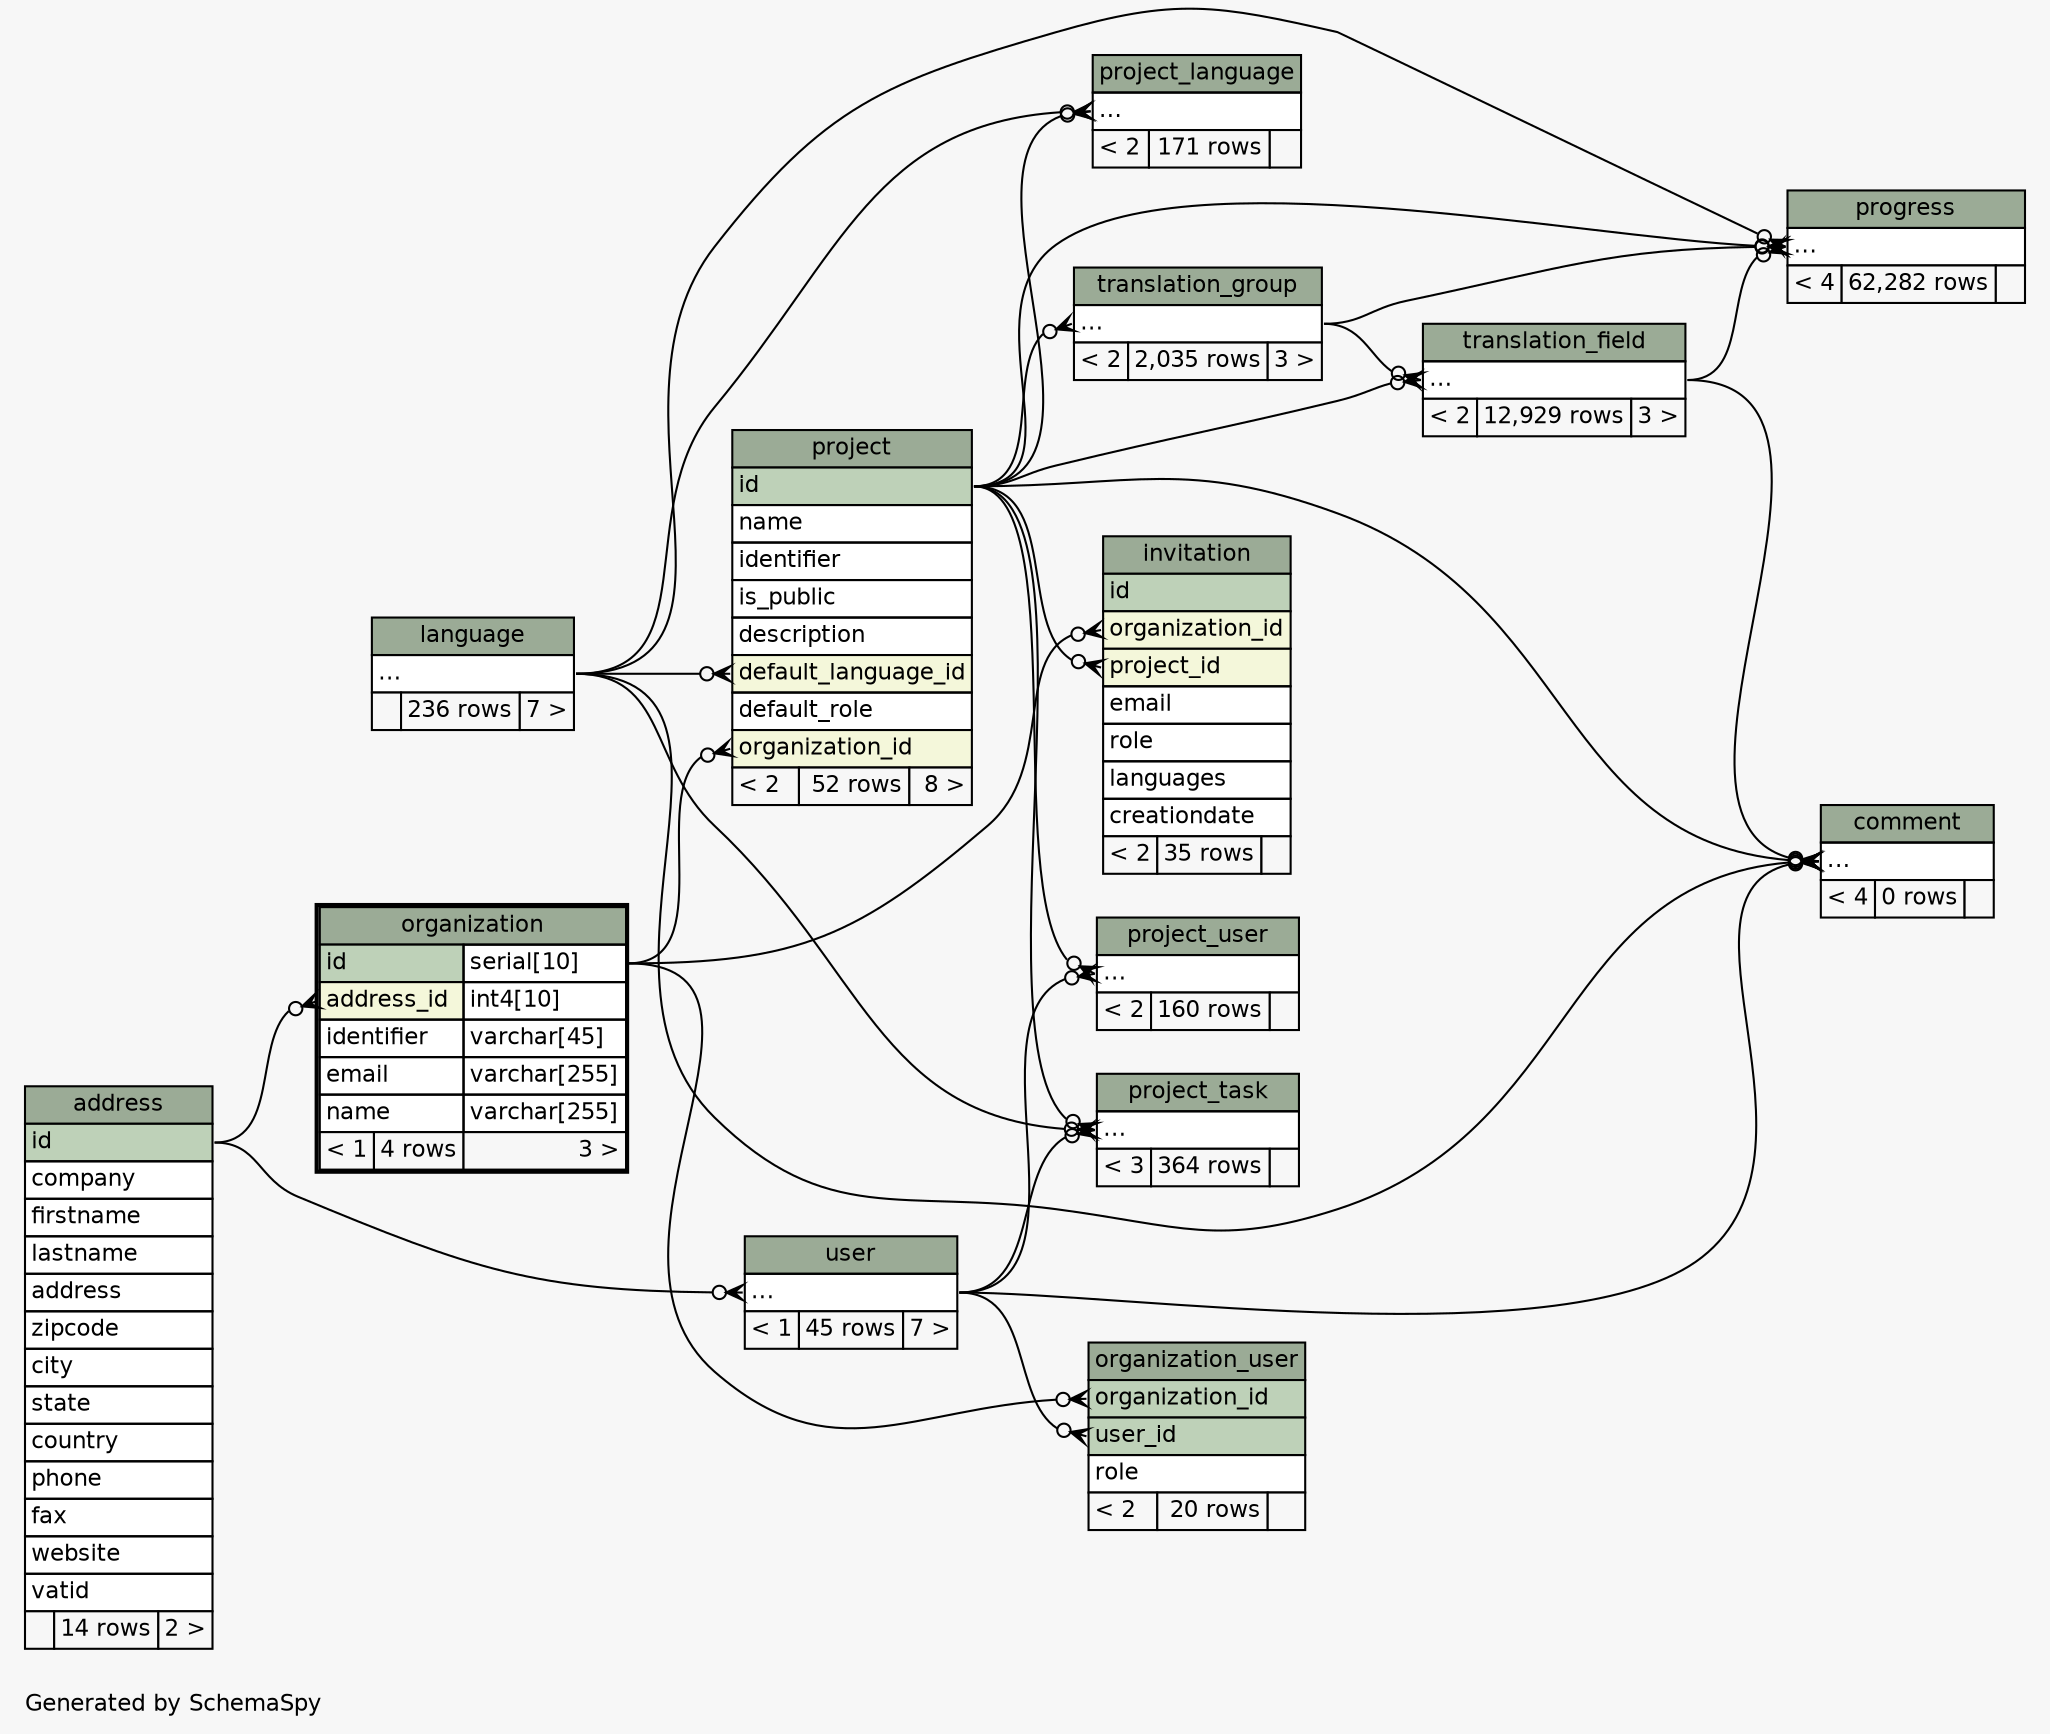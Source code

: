 // dot 2.38.0 on Mac OS X 10.11.3
// SchemaSpy rev 590
digraph "twoDegreesRelationshipsDiagram" {
  graph [
    rankdir="RL"
    bgcolor="#f7f7f7"
    label="\nGenerated by SchemaSpy"
    labeljust="l"
    nodesep="0.18"
    ranksep="0.46"
    fontname="Helvetica"
    fontsize="11"
  ];
  node [
    fontname="Helvetica"
    fontsize="11"
    shape="plaintext"
  ];
  edge [
    arrowsize="0.8"
  ];
  "comment":"elipses":w -> "language":"elipses":e [arrowhead=none dir=back arrowtail=crowodot];
  "comment":"elipses":w -> "project":"id":e [arrowhead=none dir=back arrowtail=crowodot];
  "comment":"elipses":w -> "translation_field":"elipses":e [arrowhead=none dir=back arrowtail=crowodot];
  "comment":"elipses":w -> "user":"elipses":e [arrowhead=none dir=back arrowtail=crowodot];
  "invitation":"organization_id":w -> "organization":"id.type":e [arrowhead=none dir=back arrowtail=crowodot];
  "invitation":"project_id":w -> "project":"id":e [arrowhead=none dir=back arrowtail=crowodot];
  "organization":"address_id":w -> "address":"id":e [arrowhead=none dir=back arrowtail=crowodot];
  "organization_user":"organization_id":w -> "organization":"id.type":e [arrowhead=none dir=back arrowtail=crowodot];
  "organization_user":"user_id":w -> "user":"elipses":e [arrowhead=none dir=back arrowtail=crowodot];
  "progress":"elipses":w -> "language":"elipses":e [arrowhead=none dir=back arrowtail=crowodot];
  "progress":"elipses":w -> "project":"id":e [arrowhead=none dir=back arrowtail=crowodot];
  "progress":"elipses":w -> "translation_field":"elipses":e [arrowhead=none dir=back arrowtail=crowodot];
  "progress":"elipses":w -> "translation_group":"elipses":e [arrowhead=none dir=back arrowtail=crowodot];
  "project":"default_language_id":w -> "language":"elipses":e [arrowhead=none dir=back arrowtail=crowodot];
  "project":"organization_id":w -> "organization":"id.type":e [arrowhead=none dir=back arrowtail=crowodot];
  "project_language":"elipses":w -> "language":"elipses":e [arrowhead=none dir=back arrowtail=crowodot];
  "project_language":"elipses":w -> "project":"id":e [arrowhead=none dir=back arrowtail=crowodot];
  "project_task":"elipses":w -> "language":"elipses":e [arrowhead=none dir=back arrowtail=crowodot];
  "project_task":"elipses":w -> "project":"id":e [arrowhead=none dir=back arrowtail=crowodot];
  "project_task":"elipses":w -> "user":"elipses":e [arrowhead=none dir=back arrowtail=crowodot];
  "project_user":"elipses":w -> "project":"id":e [arrowhead=none dir=back arrowtail=crowodot];
  "project_user":"elipses":w -> "user":"elipses":e [arrowhead=none dir=back arrowtail=crowodot];
  "translation_field":"elipses":w -> "project":"id":e [arrowhead=none dir=back arrowtail=crowodot];
  "translation_field":"elipses":w -> "translation_group":"elipses":e [arrowhead=none dir=back arrowtail=crowodot];
  "translation_group":"elipses":w -> "project":"id":e [arrowhead=none dir=back arrowtail=crowodot];
  "user":"elipses":w -> "address":"id":e [arrowhead=none dir=back arrowtail=crowodot];
  "address" [
    label=<
    <TABLE BORDER="0" CELLBORDER="1" CELLSPACING="0" BGCOLOR="#ffffff">
      <TR><TD COLSPAN="3" BGCOLOR="#9bab96" ALIGN="CENTER">address</TD></TR>
      <TR><TD PORT="id" COLSPAN="3" BGCOLOR="#bed1b8" ALIGN="LEFT">id</TD></TR>
      <TR><TD PORT="company" COLSPAN="3" ALIGN="LEFT">company</TD></TR>
      <TR><TD PORT="firstname" COLSPAN="3" ALIGN="LEFT">firstname</TD></TR>
      <TR><TD PORT="lastname" COLSPAN="3" ALIGN="LEFT">lastname</TD></TR>
      <TR><TD PORT="address" COLSPAN="3" ALIGN="LEFT">address</TD></TR>
      <TR><TD PORT="zipcode" COLSPAN="3" ALIGN="LEFT">zipcode</TD></TR>
      <TR><TD PORT="city" COLSPAN="3" ALIGN="LEFT">city</TD></TR>
      <TR><TD PORT="state" COLSPAN="3" ALIGN="LEFT">state</TD></TR>
      <TR><TD PORT="country" COLSPAN="3" ALIGN="LEFT">country</TD></TR>
      <TR><TD PORT="phone" COLSPAN="3" ALIGN="LEFT">phone</TD></TR>
      <TR><TD PORT="fax" COLSPAN="3" ALIGN="LEFT">fax</TD></TR>
      <TR><TD PORT="website" COLSPAN="3" ALIGN="LEFT">website</TD></TR>
      <TR><TD PORT="vatid" COLSPAN="3" ALIGN="LEFT">vatid</TD></TR>
      <TR><TD ALIGN="LEFT" BGCOLOR="#f7f7f7">  </TD><TD ALIGN="RIGHT" BGCOLOR="#f7f7f7">14 rows</TD><TD ALIGN="RIGHT" BGCOLOR="#f7f7f7">2 &gt;</TD></TR>
    </TABLE>>
    URL="address.html"
    tooltip="address"
  ];
  "comment" [
    label=<
    <TABLE BORDER="0" CELLBORDER="1" CELLSPACING="0" BGCOLOR="#ffffff">
      <TR><TD COLSPAN="3" BGCOLOR="#9bab96" ALIGN="CENTER">comment</TD></TR>
      <TR><TD PORT="elipses" COLSPAN="3" ALIGN="LEFT">...</TD></TR>
      <TR><TD ALIGN="LEFT" BGCOLOR="#f7f7f7">&lt; 4</TD><TD ALIGN="RIGHT" BGCOLOR="#f7f7f7">0 rows</TD><TD ALIGN="RIGHT" BGCOLOR="#f7f7f7">  </TD></TR>
    </TABLE>>
    URL="comment.html"
    tooltip="comment"
  ];
  "invitation" [
    label=<
    <TABLE BORDER="0" CELLBORDER="1" CELLSPACING="0" BGCOLOR="#ffffff">
      <TR><TD COLSPAN="3" BGCOLOR="#9bab96" ALIGN="CENTER">invitation</TD></TR>
      <TR><TD PORT="id" COLSPAN="3" BGCOLOR="#bed1b8" ALIGN="LEFT">id</TD></TR>
      <TR><TD PORT="organization_id" COLSPAN="3" BGCOLOR="#f4f7da" ALIGN="LEFT">organization_id</TD></TR>
      <TR><TD PORT="project_id" COLSPAN="3" BGCOLOR="#f4f7da" ALIGN="LEFT">project_id</TD></TR>
      <TR><TD PORT="email" COLSPAN="3" ALIGN="LEFT">email</TD></TR>
      <TR><TD PORT="role" COLSPAN="3" ALIGN="LEFT">role</TD></TR>
      <TR><TD PORT="languages" COLSPAN="3" ALIGN="LEFT">languages</TD></TR>
      <TR><TD PORT="creationdate" COLSPAN="3" ALIGN="LEFT">creationdate</TD></TR>
      <TR><TD ALIGN="LEFT" BGCOLOR="#f7f7f7">&lt; 2</TD><TD ALIGN="RIGHT" BGCOLOR="#f7f7f7">35 rows</TD><TD ALIGN="RIGHT" BGCOLOR="#f7f7f7">  </TD></TR>
    </TABLE>>
    URL="invitation.html"
    tooltip="invitation"
  ];
  "language" [
    label=<
    <TABLE BORDER="0" CELLBORDER="1" CELLSPACING="0" BGCOLOR="#ffffff">
      <TR><TD COLSPAN="3" BGCOLOR="#9bab96" ALIGN="CENTER">language</TD></TR>
      <TR><TD PORT="elipses" COLSPAN="3" ALIGN="LEFT">...</TD></TR>
      <TR><TD ALIGN="LEFT" BGCOLOR="#f7f7f7">  </TD><TD ALIGN="RIGHT" BGCOLOR="#f7f7f7">236 rows</TD><TD ALIGN="RIGHT" BGCOLOR="#f7f7f7">7 &gt;</TD></TR>
    </TABLE>>
    URL="language.html"
    tooltip="language"
  ];
  "organization" [
    label=<
    <TABLE BORDER="2" CELLBORDER="1" CELLSPACING="0" BGCOLOR="#ffffff">
      <TR><TD COLSPAN="3" BGCOLOR="#9bab96" ALIGN="CENTER">organization</TD></TR>
      <TR><TD PORT="id" COLSPAN="2" BGCOLOR="#bed1b8" ALIGN="LEFT">id</TD><TD PORT="id.type" ALIGN="LEFT">serial[10]</TD></TR>
      <TR><TD PORT="address_id" COLSPAN="2" BGCOLOR="#f4f7da" ALIGN="LEFT">address_id</TD><TD PORT="address_id.type" ALIGN="LEFT">int4[10]</TD></TR>
      <TR><TD PORT="identifier" COLSPAN="2" ALIGN="LEFT">identifier</TD><TD PORT="identifier.type" ALIGN="LEFT">varchar[45]</TD></TR>
      <TR><TD PORT="email" COLSPAN="2" ALIGN="LEFT">email</TD><TD PORT="email.type" ALIGN="LEFT">varchar[255]</TD></TR>
      <TR><TD PORT="name" COLSPAN="2" ALIGN="LEFT">name</TD><TD PORT="name.type" ALIGN="LEFT">varchar[255]</TD></TR>
      <TR><TD ALIGN="LEFT" BGCOLOR="#f7f7f7">&lt; 1</TD><TD ALIGN="RIGHT" BGCOLOR="#f7f7f7">4 rows</TD><TD ALIGN="RIGHT" BGCOLOR="#f7f7f7">3 &gt;</TD></TR>
    </TABLE>>
    URL="organization.html"
    tooltip="organization"
  ];
  "organization_user" [
    label=<
    <TABLE BORDER="0" CELLBORDER="1" CELLSPACING="0" BGCOLOR="#ffffff">
      <TR><TD COLSPAN="3" BGCOLOR="#9bab96" ALIGN="CENTER">organization_user</TD></TR>
      <TR><TD PORT="organization_id" COLSPAN="3" BGCOLOR="#bed1b8" ALIGN="LEFT">organization_id</TD></TR>
      <TR><TD PORT="user_id" COLSPAN="3" BGCOLOR="#bed1b8" ALIGN="LEFT">user_id</TD></TR>
      <TR><TD PORT="role" COLSPAN="3" ALIGN="LEFT">role</TD></TR>
      <TR><TD ALIGN="LEFT" BGCOLOR="#f7f7f7">&lt; 2</TD><TD ALIGN="RIGHT" BGCOLOR="#f7f7f7">20 rows</TD><TD ALIGN="RIGHT" BGCOLOR="#f7f7f7">  </TD></TR>
    </TABLE>>
    URL="organization_user.html"
    tooltip="organization_user"
  ];
  "progress" [
    label=<
    <TABLE BORDER="0" CELLBORDER="1" CELLSPACING="0" BGCOLOR="#ffffff">
      <TR><TD COLSPAN="3" BGCOLOR="#9bab96" ALIGN="CENTER">progress</TD></TR>
      <TR><TD PORT="elipses" COLSPAN="3" ALIGN="LEFT">...</TD></TR>
      <TR><TD ALIGN="LEFT" BGCOLOR="#f7f7f7">&lt; 4</TD><TD ALIGN="RIGHT" BGCOLOR="#f7f7f7">62,282 rows</TD><TD ALIGN="RIGHT" BGCOLOR="#f7f7f7">  </TD></TR>
    </TABLE>>
    URL="progress.html"
    tooltip="progress"
  ];
  "project" [
    label=<
    <TABLE BORDER="0" CELLBORDER="1" CELLSPACING="0" BGCOLOR="#ffffff">
      <TR><TD COLSPAN="3" BGCOLOR="#9bab96" ALIGN="CENTER">project</TD></TR>
      <TR><TD PORT="id" COLSPAN="3" BGCOLOR="#bed1b8" ALIGN="LEFT">id</TD></TR>
      <TR><TD PORT="name" COLSPAN="3" ALIGN="LEFT">name</TD></TR>
      <TR><TD PORT="identifier" COLSPAN="3" ALIGN="LEFT">identifier</TD></TR>
      <TR><TD PORT="is_public" COLSPAN="3" ALIGN="LEFT">is_public</TD></TR>
      <TR><TD PORT="description" COLSPAN="3" ALIGN="LEFT">description</TD></TR>
      <TR><TD PORT="default_language_id" COLSPAN="3" BGCOLOR="#f4f7da" ALIGN="LEFT">default_language_id</TD></TR>
      <TR><TD PORT="default_role" COLSPAN="3" ALIGN="LEFT">default_role</TD></TR>
      <TR><TD PORT="organization_id" COLSPAN="3" BGCOLOR="#f4f7da" ALIGN="LEFT">organization_id</TD></TR>
      <TR><TD ALIGN="LEFT" BGCOLOR="#f7f7f7">&lt; 2</TD><TD ALIGN="RIGHT" BGCOLOR="#f7f7f7">52 rows</TD><TD ALIGN="RIGHT" BGCOLOR="#f7f7f7">8 &gt;</TD></TR>
    </TABLE>>
    URL="project.html"
    tooltip="project"
  ];
  "project_language" [
    label=<
    <TABLE BORDER="0" CELLBORDER="1" CELLSPACING="0" BGCOLOR="#ffffff">
      <TR><TD COLSPAN="3" BGCOLOR="#9bab96" ALIGN="CENTER">project_language</TD></TR>
      <TR><TD PORT="elipses" COLSPAN="3" ALIGN="LEFT">...</TD></TR>
      <TR><TD ALIGN="LEFT" BGCOLOR="#f7f7f7">&lt; 2</TD><TD ALIGN="RIGHT" BGCOLOR="#f7f7f7">171 rows</TD><TD ALIGN="RIGHT" BGCOLOR="#f7f7f7">  </TD></TR>
    </TABLE>>
    URL="project_language.html"
    tooltip="project_language"
  ];
  "project_task" [
    label=<
    <TABLE BORDER="0" CELLBORDER="1" CELLSPACING="0" BGCOLOR="#ffffff">
      <TR><TD COLSPAN="3" BGCOLOR="#9bab96" ALIGN="CENTER">project_task</TD></TR>
      <TR><TD PORT="elipses" COLSPAN="3" ALIGN="LEFT">...</TD></TR>
      <TR><TD ALIGN="LEFT" BGCOLOR="#f7f7f7">&lt; 3</TD><TD ALIGN="RIGHT" BGCOLOR="#f7f7f7">364 rows</TD><TD ALIGN="RIGHT" BGCOLOR="#f7f7f7">  </TD></TR>
    </TABLE>>
    URL="project_task.html"
    tooltip="project_task"
  ];
  "project_user" [
    label=<
    <TABLE BORDER="0" CELLBORDER="1" CELLSPACING="0" BGCOLOR="#ffffff">
      <TR><TD COLSPAN="3" BGCOLOR="#9bab96" ALIGN="CENTER">project_user</TD></TR>
      <TR><TD PORT="elipses" COLSPAN="3" ALIGN="LEFT">...</TD></TR>
      <TR><TD ALIGN="LEFT" BGCOLOR="#f7f7f7">&lt; 2</TD><TD ALIGN="RIGHT" BGCOLOR="#f7f7f7">160 rows</TD><TD ALIGN="RIGHT" BGCOLOR="#f7f7f7">  </TD></TR>
    </TABLE>>
    URL="project_user.html"
    tooltip="project_user"
  ];
  "translation_field" [
    label=<
    <TABLE BORDER="0" CELLBORDER="1" CELLSPACING="0" BGCOLOR="#ffffff">
      <TR><TD COLSPAN="3" BGCOLOR="#9bab96" ALIGN="CENTER">translation_field</TD></TR>
      <TR><TD PORT="elipses" COLSPAN="3" ALIGN="LEFT">...</TD></TR>
      <TR><TD ALIGN="LEFT" BGCOLOR="#f7f7f7">&lt; 2</TD><TD ALIGN="RIGHT" BGCOLOR="#f7f7f7">12,929 rows</TD><TD ALIGN="RIGHT" BGCOLOR="#f7f7f7">3 &gt;</TD></TR>
    </TABLE>>
    URL="translation_field.html"
    tooltip="translation_field"
  ];
  "translation_group" [
    label=<
    <TABLE BORDER="0" CELLBORDER="1" CELLSPACING="0" BGCOLOR="#ffffff">
      <TR><TD COLSPAN="3" BGCOLOR="#9bab96" ALIGN="CENTER">translation_group</TD></TR>
      <TR><TD PORT="elipses" COLSPAN="3" ALIGN="LEFT">...</TD></TR>
      <TR><TD ALIGN="LEFT" BGCOLOR="#f7f7f7">&lt; 2</TD><TD ALIGN="RIGHT" BGCOLOR="#f7f7f7">2,035 rows</TD><TD ALIGN="RIGHT" BGCOLOR="#f7f7f7">3 &gt;</TD></TR>
    </TABLE>>
    URL="translation_group.html"
    tooltip="translation_group"
  ];
  "user" [
    label=<
    <TABLE BORDER="0" CELLBORDER="1" CELLSPACING="0" BGCOLOR="#ffffff">
      <TR><TD COLSPAN="3" BGCOLOR="#9bab96" ALIGN="CENTER">user</TD></TR>
      <TR><TD PORT="elipses" COLSPAN="3" ALIGN="LEFT">...</TD></TR>
      <TR><TD ALIGN="LEFT" BGCOLOR="#f7f7f7">&lt; 1</TD><TD ALIGN="RIGHT" BGCOLOR="#f7f7f7">45 rows</TD><TD ALIGN="RIGHT" BGCOLOR="#f7f7f7">7 &gt;</TD></TR>
    </TABLE>>
    URL="user.html"
    tooltip="user"
  ];
}
